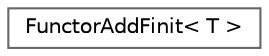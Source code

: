 digraph "类继承关系图"
{
 // LATEX_PDF_SIZE
  bgcolor="transparent";
  edge [fontname=Helvetica,fontsize=10,labelfontname=Helvetica,labelfontsize=10];
  node [fontname=Helvetica,fontsize=10,shape=box,height=0.2,width=0.4];
  rankdir="LR";
  Node0 [id="Node000000",label="FunctorAddFinit\< T \>",height=0.2,width=0.4,color="grey40", fillcolor="white", style="filled",URL="$struct_functor_add_finit.html",tooltip=" "];
}
